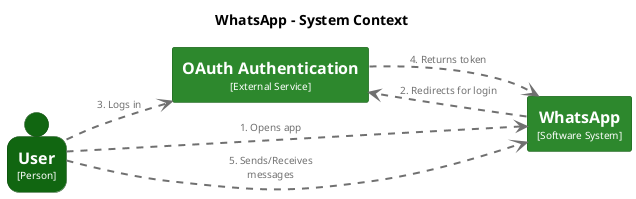 @startuml
set separator none
title WhatsApp - System Context

left to right direction

skinparam {
  arrowFontSize 10
  defaultTextAlignment center
  wrapWidth 200
  maxMessageSize 100
}

hide stereotype

skinparam rectangle<<OAuth>> {
  BackgroundColor #2d882d
  FontColor #ffffff
  BorderColor #1f5f1f
  shadowing false
}
skinparam person<<User>> {
  BackgroundColor #116611
  FontColor #ffffff
  BorderColor #0b470b
  shadowing false
}
skinparam rectangle<<WhatsApp>> {
  BackgroundColor #2d882d
  FontColor #ffffff
  BorderColor #1f5f1f
  shadowing false
}

person "==User\n<size:10>[Person]</size>" <<User>> as User
rectangle "==OAuth Authentication\n<size:10>[External Service]</size>" <<OAuth>> as OAuth
rectangle "==WhatsApp\n<size:10>[Software System]</size>" <<WhatsApp>> as WhatsApp

User .[#707070,thickness=2].> WhatsApp : "<color:#707070>1. Opens app"
WhatsApp .[#707070,thickness=2].> OAuth : "<color:#707070>2. Redirects for login"
User .[#707070,thickness=2].> OAuth : "<color:#707070>3. Logs in"
OAuth .[#707070,thickness=2].> WhatsApp : "<color:#707070>4. Returns token"
User .[#707070,thickness=2].> WhatsApp : "<color:#707070>5. Sends/Receives messages"

@enduml
